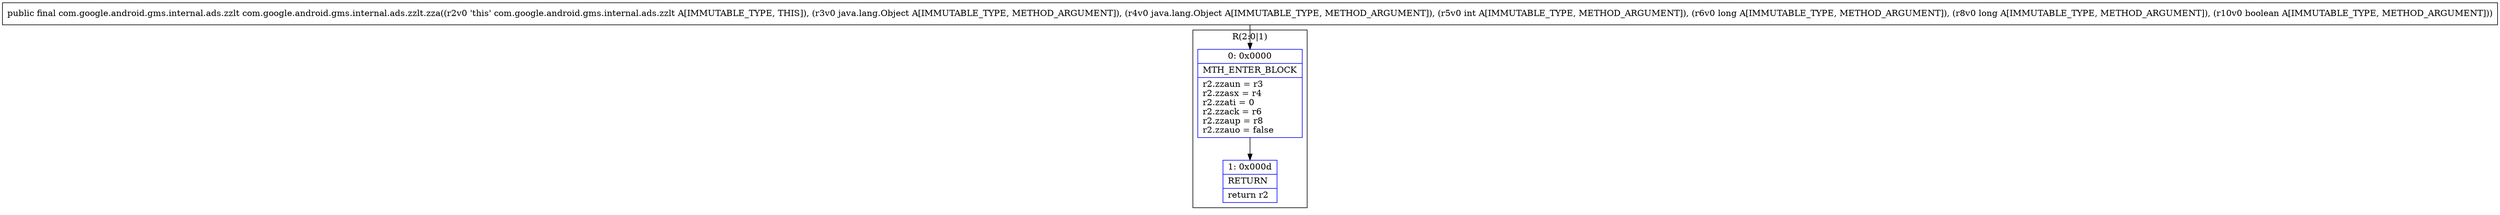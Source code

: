 digraph "CFG forcom.google.android.gms.internal.ads.zzlt.zza(Ljava\/lang\/Object;Ljava\/lang\/Object;IJJZ)Lcom\/google\/android\/gms\/internal\/ads\/zzlt;" {
subgraph cluster_Region_417095080 {
label = "R(2:0|1)";
node [shape=record,color=blue];
Node_0 [shape=record,label="{0\:\ 0x0000|MTH_ENTER_BLOCK\l|r2.zzaun = r3\lr2.zzasx = r4\lr2.zzati = 0\lr2.zzack = r6\lr2.zzaup = r8\lr2.zzauo = false\l}"];
Node_1 [shape=record,label="{1\:\ 0x000d|RETURN\l|return r2\l}"];
}
MethodNode[shape=record,label="{public final com.google.android.gms.internal.ads.zzlt com.google.android.gms.internal.ads.zzlt.zza((r2v0 'this' com.google.android.gms.internal.ads.zzlt A[IMMUTABLE_TYPE, THIS]), (r3v0 java.lang.Object A[IMMUTABLE_TYPE, METHOD_ARGUMENT]), (r4v0 java.lang.Object A[IMMUTABLE_TYPE, METHOD_ARGUMENT]), (r5v0 int A[IMMUTABLE_TYPE, METHOD_ARGUMENT]), (r6v0 long A[IMMUTABLE_TYPE, METHOD_ARGUMENT]), (r8v0 long A[IMMUTABLE_TYPE, METHOD_ARGUMENT]), (r10v0 boolean A[IMMUTABLE_TYPE, METHOD_ARGUMENT])) }"];
MethodNode -> Node_0;
Node_0 -> Node_1;
}

